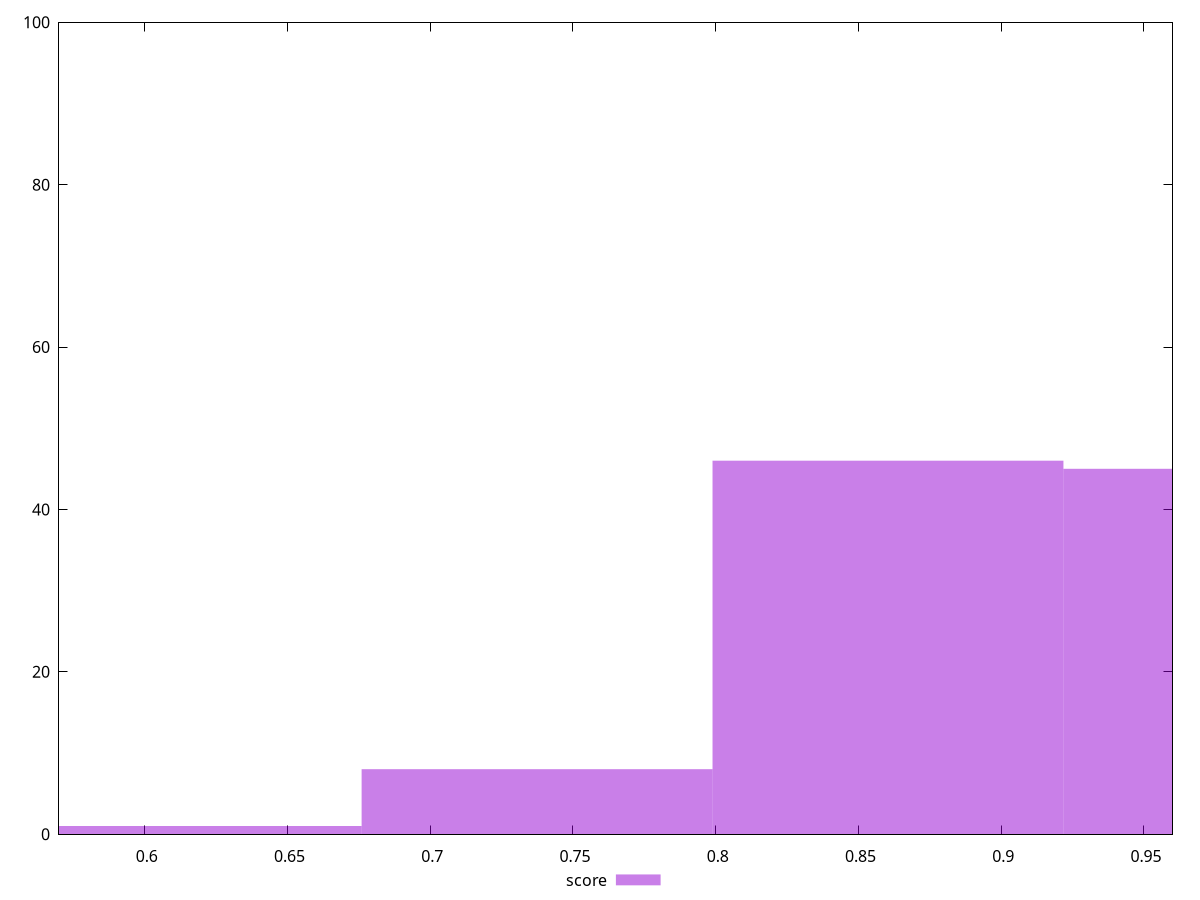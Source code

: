 reset

$score <<EOF
0.7374418235322457 8
0.614534852943538 1
0.9832557647096609 45
0.8603487941209533 46
EOF

set key outside below
set boxwidth 0.12290697058870761
set xrange [0.57:0.96]
set yrange [0:100]
set trange [0:100]
set style fill transparent solid 0.5 noborder
set terminal svg size 640, 490 enhanced background rgb 'white'
set output "report_00019_2021-02-10T18-14-37.922Z//mainthread-work-breakdown/samples/pages/score/histogram.svg"

plot $score title "score" with boxes

reset
